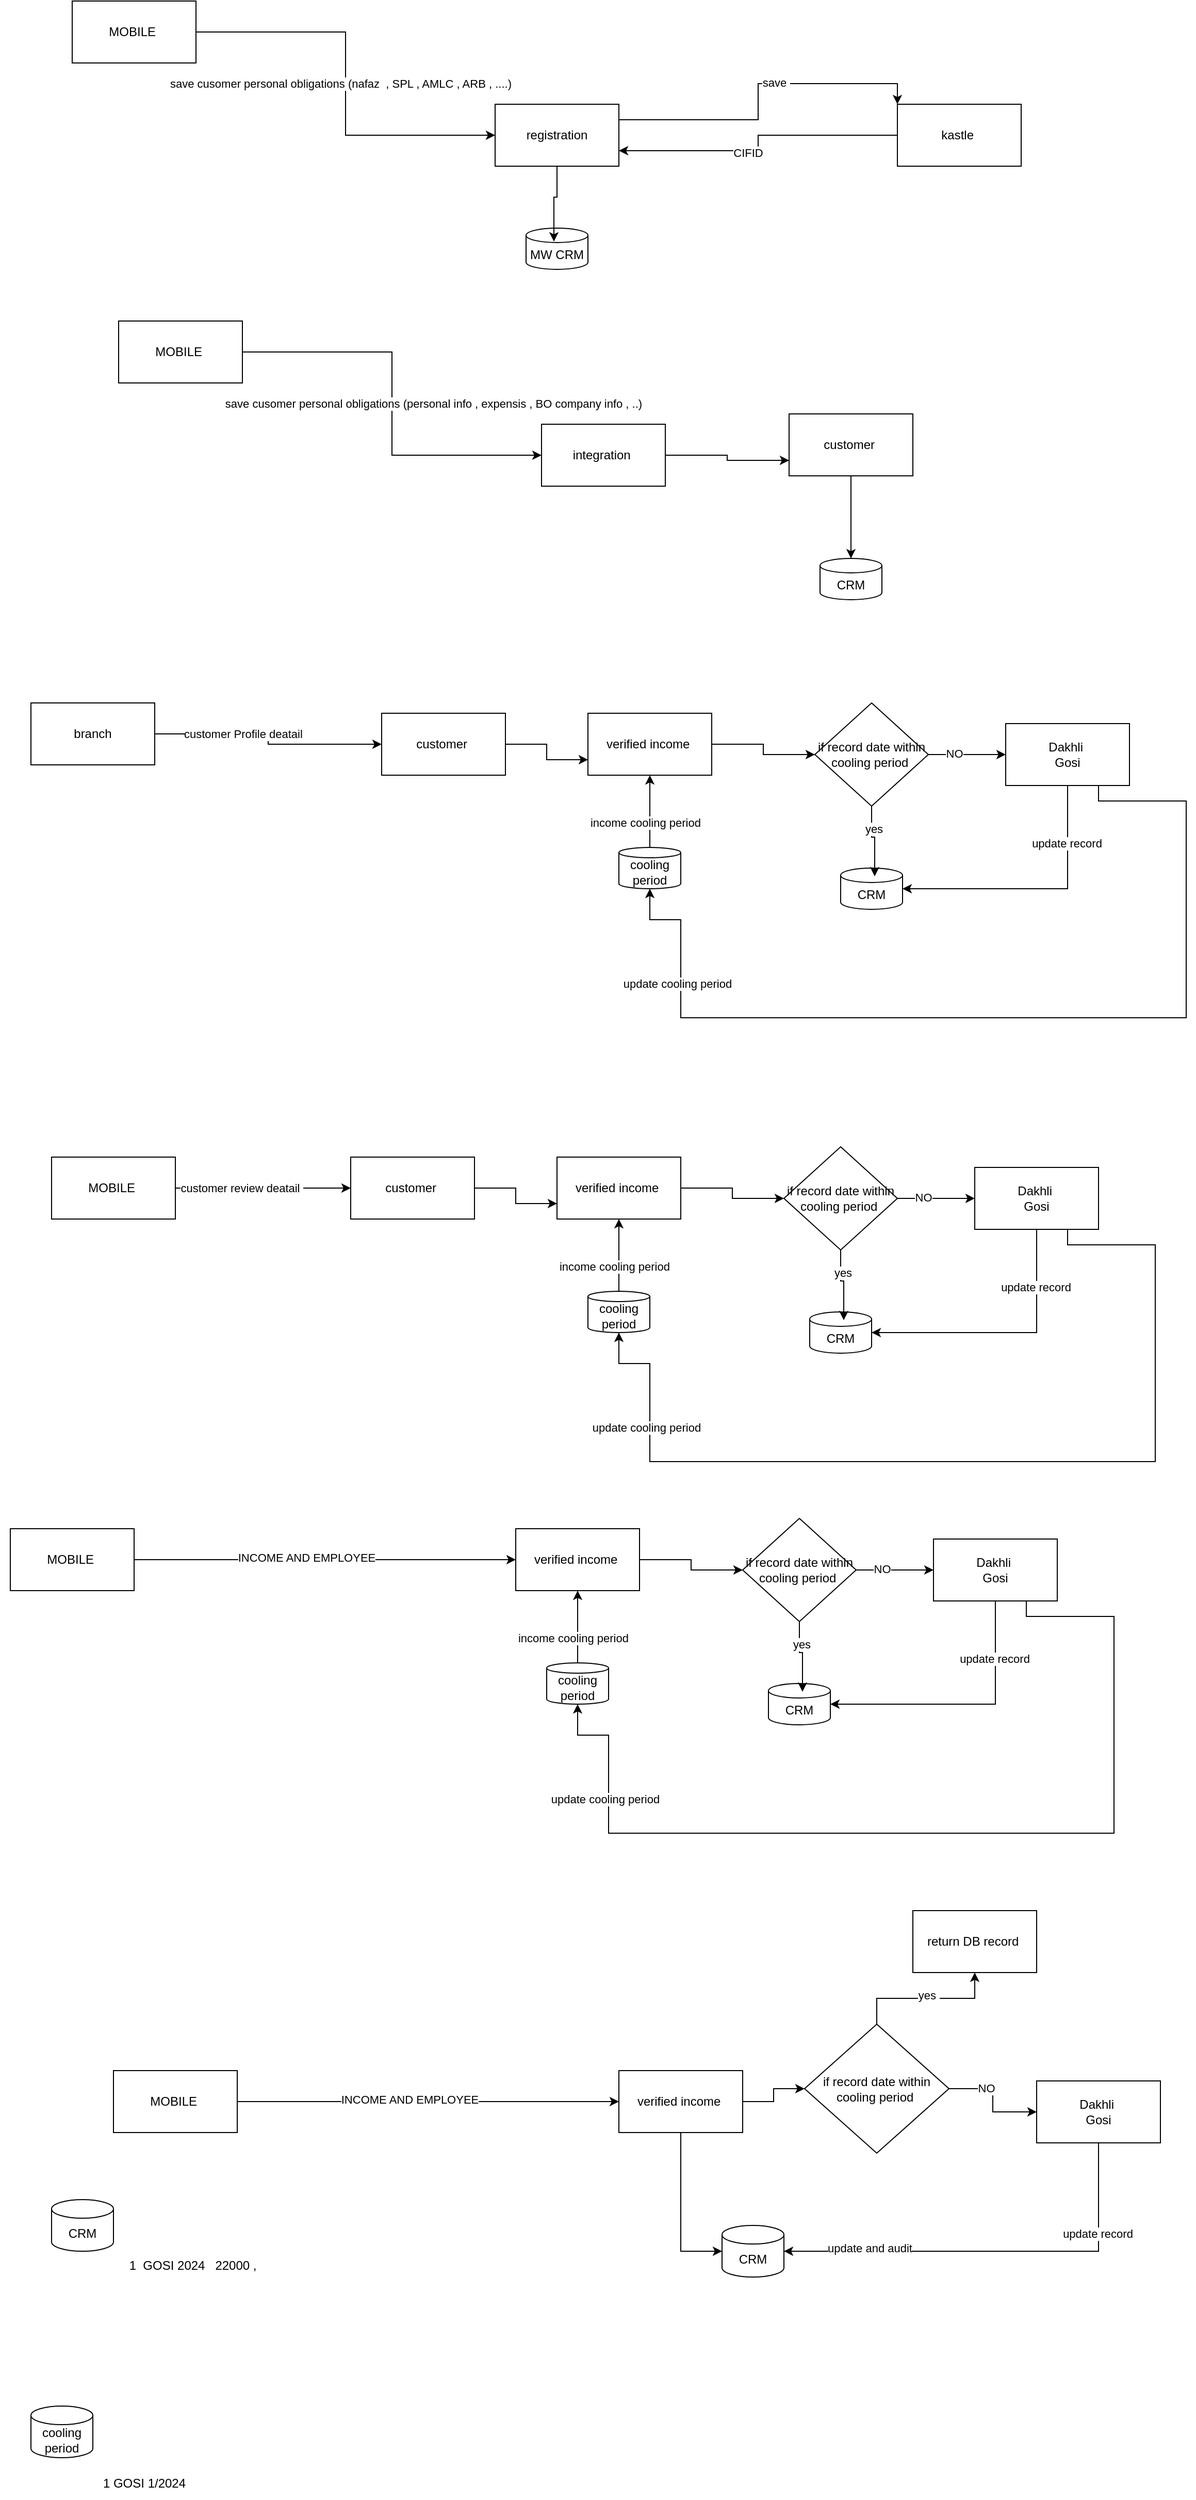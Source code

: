 <mxfile version="24.2.5" type="device">
  <diagram name="Page-1" id="t9EIZL0YABmuUUvArIUD">
    <mxGraphModel dx="2029" dy="2693" grid="1" gridSize="10" guides="1" tooltips="1" connect="1" arrows="1" fold="1" page="1" pageScale="1" pageWidth="4203" pageHeight="1519" math="0" shadow="0">
      <root>
        <mxCell id="0" />
        <mxCell id="1" parent="0" />
        <mxCell id="EPCZICZC988NhhyPevj1-4" value="" style="edgeStyle=orthogonalEdgeStyle;rounded=0;orthogonalLoop=1;jettySize=auto;html=1;" edge="1" parent="1" source="EPCZICZC988NhhyPevj1-1" target="EPCZICZC988NhhyPevj1-3">
          <mxGeometry relative="1" as="geometry" />
        </mxCell>
        <mxCell id="EPCZICZC988NhhyPevj1-5" value="INCOME AND EMPLOYEE" style="edgeLabel;html=1;align=center;verticalAlign=middle;resizable=0;points=[];" vertex="1" connectable="0" parent="EPCZICZC988NhhyPevj1-4">
          <mxGeometry x="-0.1" y="2" relative="1" as="geometry">
            <mxPoint as="offset" />
          </mxGeometry>
        </mxCell>
        <mxCell id="EPCZICZC988NhhyPevj1-1" value="MOBILE&amp;nbsp;" style="rounded=0;whiteSpace=wrap;html=1;" vertex="1" parent="1">
          <mxGeometry x="170" y="110" width="120" height="60" as="geometry" />
        </mxCell>
        <mxCell id="EPCZICZC988NhhyPevj1-10" value="" style="edgeStyle=orthogonalEdgeStyle;rounded=0;orthogonalLoop=1;jettySize=auto;html=1;" edge="1" parent="1" source="EPCZICZC988NhhyPevj1-3" target="EPCZICZC988NhhyPevj1-9">
          <mxGeometry relative="1" as="geometry" />
        </mxCell>
        <mxCell id="EPCZICZC988NhhyPevj1-3" value="verified income&amp;nbsp;" style="whiteSpace=wrap;html=1;rounded=0;" vertex="1" parent="1">
          <mxGeometry x="660" y="110" width="120" height="60" as="geometry" />
        </mxCell>
        <mxCell id="EPCZICZC988NhhyPevj1-7" style="edgeStyle=orthogonalEdgeStyle;rounded=0;orthogonalLoop=1;jettySize=auto;html=1;entryX=0.5;entryY=1;entryDx=0;entryDy=0;" edge="1" parent="1" source="EPCZICZC988NhhyPevj1-6" target="EPCZICZC988NhhyPevj1-3">
          <mxGeometry relative="1" as="geometry" />
        </mxCell>
        <mxCell id="EPCZICZC988NhhyPevj1-8" value="income cooling period&amp;nbsp;" style="edgeLabel;html=1;align=center;verticalAlign=middle;resizable=0;points=[];" vertex="1" connectable="0" parent="EPCZICZC988NhhyPevj1-7">
          <mxGeometry x="-0.314" y="3" relative="1" as="geometry">
            <mxPoint as="offset" />
          </mxGeometry>
        </mxCell>
        <mxCell id="EPCZICZC988NhhyPevj1-6" value="cooling period" style="shape=cylinder3;whiteSpace=wrap;html=1;boundedLbl=1;backgroundOutline=1;size=5;" vertex="1" parent="1">
          <mxGeometry x="690" y="240" width="60" height="40" as="geometry" />
        </mxCell>
        <mxCell id="EPCZICZC988NhhyPevj1-15" value="" style="edgeStyle=orthogonalEdgeStyle;rounded=0;orthogonalLoop=1;jettySize=auto;html=1;" edge="1" parent="1" source="EPCZICZC988NhhyPevj1-9" target="EPCZICZC988NhhyPevj1-14">
          <mxGeometry relative="1" as="geometry" />
        </mxCell>
        <mxCell id="EPCZICZC988NhhyPevj1-16" value="NO" style="edgeLabel;html=1;align=center;verticalAlign=middle;resizable=0;points=[];" vertex="1" connectable="0" parent="EPCZICZC988NhhyPevj1-15">
          <mxGeometry x="-0.333" y="1" relative="1" as="geometry">
            <mxPoint as="offset" />
          </mxGeometry>
        </mxCell>
        <mxCell id="EPCZICZC988NhhyPevj1-9" value="if record date within cooling period&amp;nbsp;" style="rhombus;whiteSpace=wrap;html=1;rounded=0;" vertex="1" parent="1">
          <mxGeometry x="880" y="100" width="110" height="100" as="geometry" />
        </mxCell>
        <mxCell id="EPCZICZC988NhhyPevj1-11" value="CRM" style="shape=cylinder3;whiteSpace=wrap;html=1;boundedLbl=1;backgroundOutline=1;size=7;" vertex="1" parent="1">
          <mxGeometry x="905" y="260" width="60" height="40" as="geometry" />
        </mxCell>
        <mxCell id="EPCZICZC988NhhyPevj1-12" style="edgeStyle=orthogonalEdgeStyle;rounded=0;orthogonalLoop=1;jettySize=auto;html=1;entryX=0.55;entryY=0.2;entryDx=0;entryDy=0;entryPerimeter=0;" edge="1" parent="1" source="EPCZICZC988NhhyPevj1-9" target="EPCZICZC988NhhyPevj1-11">
          <mxGeometry relative="1" as="geometry" />
        </mxCell>
        <mxCell id="EPCZICZC988NhhyPevj1-13" value="yes" style="edgeLabel;html=1;align=center;verticalAlign=middle;resizable=0;points=[];" vertex="1" connectable="0" parent="EPCZICZC988NhhyPevj1-12">
          <mxGeometry x="-0.397" y="2" relative="1" as="geometry">
            <mxPoint as="offset" />
          </mxGeometry>
        </mxCell>
        <mxCell id="EPCZICZC988NhhyPevj1-14" value="Dakhli&amp;nbsp;&lt;div&gt;Gosi&lt;/div&gt;" style="whiteSpace=wrap;html=1;rounded=0;" vertex="1" parent="1">
          <mxGeometry x="1065" y="120" width="120" height="60" as="geometry" />
        </mxCell>
        <mxCell id="EPCZICZC988NhhyPevj1-18" style="edgeStyle=orthogonalEdgeStyle;rounded=0;orthogonalLoop=1;jettySize=auto;html=1;entryX=1;entryY=0.5;entryDx=0;entryDy=0;entryPerimeter=0;exitX=0.5;exitY=1;exitDx=0;exitDy=0;" edge="1" parent="1" source="EPCZICZC988NhhyPevj1-14" target="EPCZICZC988NhhyPevj1-11">
          <mxGeometry relative="1" as="geometry">
            <mxPoint x="1210" y="280" as="sourcePoint" />
            <mxPoint x="1110" y="423" as="targetPoint" />
          </mxGeometry>
        </mxCell>
        <mxCell id="EPCZICZC988NhhyPevj1-19" value="update record" style="edgeLabel;html=1;align=center;verticalAlign=middle;resizable=0;points=[];" vertex="1" connectable="0" parent="EPCZICZC988NhhyPevj1-18">
          <mxGeometry x="-0.57" y="-1" relative="1" as="geometry">
            <mxPoint as="offset" />
          </mxGeometry>
        </mxCell>
        <mxCell id="EPCZICZC988NhhyPevj1-20" style="edgeStyle=orthogonalEdgeStyle;rounded=0;orthogonalLoop=1;jettySize=auto;html=1;entryX=0.5;entryY=1;entryDx=0;entryDy=0;entryPerimeter=0;exitX=1;exitY=0.5;exitDx=0;exitDy=0;" edge="1" parent="1" target="EPCZICZC988NhhyPevj1-6">
          <mxGeometry relative="1" as="geometry">
            <mxPoint x="1155" y="180" as="sourcePoint" />
            <mxPoint x="690" y="310" as="targetPoint" />
            <Array as="points">
              <mxPoint x="1155" y="195" />
              <mxPoint x="1240" y="195" />
              <mxPoint x="1240" y="405" />
              <mxPoint x="750" y="405" />
              <mxPoint x="750" y="310" />
              <mxPoint x="720" y="310" />
            </Array>
          </mxGeometry>
        </mxCell>
        <mxCell id="EPCZICZC988NhhyPevj1-21" value="update cooling period&amp;nbsp;" style="edgeLabel;html=1;align=center;verticalAlign=middle;resizable=0;points=[];" vertex="1" connectable="0" parent="EPCZICZC988NhhyPevj1-20">
          <mxGeometry x="0.744" y="2" relative="1" as="geometry">
            <mxPoint as="offset" />
          </mxGeometry>
        </mxCell>
        <mxCell id="EPCZICZC988NhhyPevj1-22" value="" style="edgeStyle=orthogonalEdgeStyle;rounded=0;orthogonalLoop=1;jettySize=auto;html=1;" edge="1" parent="1" source="EPCZICZC988NhhyPevj1-24" target="EPCZICZC988NhhyPevj1-26">
          <mxGeometry relative="1" as="geometry" />
        </mxCell>
        <mxCell id="EPCZICZC988NhhyPevj1-23" value="INCOME AND EMPLOYEE" style="edgeLabel;html=1;align=center;verticalAlign=middle;resizable=0;points=[];" vertex="1" connectable="0" parent="EPCZICZC988NhhyPevj1-22">
          <mxGeometry x="-0.1" y="2" relative="1" as="geometry">
            <mxPoint as="offset" />
          </mxGeometry>
        </mxCell>
        <mxCell id="EPCZICZC988NhhyPevj1-24" value="MOBILE&amp;nbsp;" style="rounded=0;whiteSpace=wrap;html=1;" vertex="1" parent="1">
          <mxGeometry x="270" y="635" width="120" height="60" as="geometry" />
        </mxCell>
        <mxCell id="EPCZICZC988NhhyPevj1-25" value="" style="edgeStyle=orthogonalEdgeStyle;rounded=0;orthogonalLoop=1;jettySize=auto;html=1;" edge="1" parent="1" source="EPCZICZC988NhhyPevj1-26" target="EPCZICZC988NhhyPevj1-32">
          <mxGeometry relative="1" as="geometry" />
        </mxCell>
        <mxCell id="EPCZICZC988NhhyPevj1-26" value="verified income&amp;nbsp;" style="whiteSpace=wrap;html=1;rounded=0;" vertex="1" parent="1">
          <mxGeometry x="760" y="635" width="120" height="60" as="geometry" />
        </mxCell>
        <mxCell id="EPCZICZC988NhhyPevj1-30" value="" style="edgeStyle=orthogonalEdgeStyle;rounded=0;orthogonalLoop=1;jettySize=auto;html=1;" edge="1" parent="1" source="EPCZICZC988NhhyPevj1-32" target="EPCZICZC988NhhyPevj1-36">
          <mxGeometry relative="1" as="geometry" />
        </mxCell>
        <mxCell id="EPCZICZC988NhhyPevj1-31" value="NO" style="edgeLabel;html=1;align=center;verticalAlign=middle;resizable=0;points=[];" vertex="1" connectable="0" parent="EPCZICZC988NhhyPevj1-30">
          <mxGeometry x="-0.333" y="1" relative="1" as="geometry">
            <mxPoint as="offset" />
          </mxGeometry>
        </mxCell>
        <mxCell id="EPCZICZC988NhhyPevj1-53" value="" style="edgeStyle=orthogonalEdgeStyle;rounded=0;orthogonalLoop=1;jettySize=auto;html=1;" edge="1" parent="1" source="EPCZICZC988NhhyPevj1-32" target="EPCZICZC988NhhyPevj1-52">
          <mxGeometry relative="1" as="geometry" />
        </mxCell>
        <mxCell id="EPCZICZC988NhhyPevj1-54" value="yes&amp;nbsp;" style="edgeLabel;html=1;align=center;verticalAlign=middle;resizable=0;points=[];" vertex="1" connectable="0" parent="EPCZICZC988NhhyPevj1-53">
          <mxGeometry x="0.035" y="3" relative="1" as="geometry">
            <mxPoint as="offset" />
          </mxGeometry>
        </mxCell>
        <mxCell id="EPCZICZC988NhhyPevj1-32" value="if record date within cooling period&amp;nbsp;" style="rhombus;whiteSpace=wrap;html=1;rounded=0;" vertex="1" parent="1">
          <mxGeometry x="940" y="590" width="140" height="125" as="geometry" />
        </mxCell>
        <mxCell id="EPCZICZC988NhhyPevj1-33" value="CRM" style="shape=cylinder3;whiteSpace=wrap;html=1;boundedLbl=1;backgroundOutline=1;size=9;" vertex="1" parent="1">
          <mxGeometry x="860" y="785" width="60" height="50" as="geometry" />
        </mxCell>
        <mxCell id="EPCZICZC988NhhyPevj1-36" value="Dakhli&amp;nbsp;&lt;div&gt;Gosi&lt;/div&gt;" style="whiteSpace=wrap;html=1;rounded=0;" vertex="1" parent="1">
          <mxGeometry x="1165" y="645" width="120" height="60" as="geometry" />
        </mxCell>
        <mxCell id="EPCZICZC988NhhyPevj1-37" style="edgeStyle=orthogonalEdgeStyle;rounded=0;orthogonalLoop=1;jettySize=auto;html=1;entryX=1;entryY=0.5;entryDx=0;entryDy=0;entryPerimeter=0;exitX=0.5;exitY=1;exitDx=0;exitDy=0;" edge="1" parent="1" source="EPCZICZC988NhhyPevj1-36" target="EPCZICZC988NhhyPevj1-33">
          <mxGeometry relative="1" as="geometry">
            <mxPoint x="1310" y="805" as="sourcePoint" />
            <mxPoint x="1210" y="948" as="targetPoint" />
          </mxGeometry>
        </mxCell>
        <mxCell id="EPCZICZC988NhhyPevj1-38" value="update record" style="edgeLabel;html=1;align=center;verticalAlign=middle;resizable=0;points=[];" vertex="1" connectable="0" parent="EPCZICZC988NhhyPevj1-37">
          <mxGeometry x="-0.57" y="-1" relative="1" as="geometry">
            <mxPoint as="offset" />
          </mxGeometry>
        </mxCell>
        <mxCell id="EPCZICZC988NhhyPevj1-55" value="update and audit" style="edgeLabel;html=1;align=center;verticalAlign=middle;resizable=0;points=[];" vertex="1" connectable="0" parent="EPCZICZC988NhhyPevj1-37">
          <mxGeometry x="0.595" y="-3" relative="1" as="geometry">
            <mxPoint as="offset" />
          </mxGeometry>
        </mxCell>
        <mxCell id="EPCZICZC988NhhyPevj1-46" value="&lt;div&gt;&lt;br&gt;&lt;/div&gt;" style="text;html=1;align=center;verticalAlign=middle;whiteSpace=wrap;rounded=0;" vertex="1" parent="1">
          <mxGeometry x="160" y="755" width="330" height="165" as="geometry" />
        </mxCell>
        <mxCell id="EPCZICZC988NhhyPevj1-47" value="CRM" style="shape=cylinder3;whiteSpace=wrap;html=1;boundedLbl=1;backgroundOutline=1;size=9;" vertex="1" parent="1">
          <mxGeometry x="210" y="760" width="60" height="50" as="geometry" />
        </mxCell>
        <mxCell id="EPCZICZC988NhhyPevj1-48" value="cooling period" style="shape=cylinder3;whiteSpace=wrap;html=1;boundedLbl=1;backgroundOutline=1;size=9;" vertex="1" parent="1">
          <mxGeometry x="190" y="960" width="60" height="50" as="geometry" />
        </mxCell>
        <mxCell id="EPCZICZC988NhhyPevj1-50" value="1 GOSI 1/2024" style="text;html=1;align=center;verticalAlign=middle;whiteSpace=wrap;rounded=0;" vertex="1" parent="1">
          <mxGeometry x="220" y="1020" width="160" height="30" as="geometry" />
        </mxCell>
        <mxCell id="EPCZICZC988NhhyPevj1-51" style="edgeStyle=orthogonalEdgeStyle;rounded=0;orthogonalLoop=1;jettySize=auto;html=1;entryX=0;entryY=0.5;entryDx=0;entryDy=0;entryPerimeter=0;exitX=0.5;exitY=1;exitDx=0;exitDy=0;" edge="1" parent="1" source="EPCZICZC988NhhyPevj1-26" target="EPCZICZC988NhhyPevj1-33">
          <mxGeometry relative="1" as="geometry">
            <mxPoint x="815" y="730" as="sourcePoint" />
            <mxPoint x="940" y="883" as="targetPoint" />
          </mxGeometry>
        </mxCell>
        <mxCell id="EPCZICZC988NhhyPevj1-52" value="return DB record&amp;nbsp;" style="whiteSpace=wrap;html=1;rounded=0;" vertex="1" parent="1">
          <mxGeometry x="1045" y="480" width="120" height="60" as="geometry" />
        </mxCell>
        <mxCell id="EPCZICZC988NhhyPevj1-58" value="&amp;nbsp;1&amp;nbsp; GOSI 2024&amp;nbsp; &amp;nbsp;22000 ,&amp;nbsp;&lt;div style=&quot;forced-color-adjust: none;&quot;&gt;&lt;br style=&quot;forced-color-adjust: none; color: rgb(0, 0, 0); font-family: Helvetica; font-size: 12px; font-style: normal; font-variant-ligatures: normal; font-variant-caps: normal; font-weight: 400; letter-spacing: normal; orphans: 2; text-align: center; text-indent: 0px; text-transform: none; widows: 2; word-spacing: 0px; -webkit-text-stroke-width: 0px; white-space: normal; background-color: rgb(251, 251, 251); text-decoration-thickness: initial; text-decoration-style: initial; text-decoration-color: initial;&quot;&gt;&lt;br&gt;&lt;br&gt;&lt;/div&gt;" style="text;whiteSpace=wrap;html=1;" vertex="1" parent="1">
          <mxGeometry x="280" y="810" width="160" height="80" as="geometry" />
        </mxCell>
        <mxCell id="EPCZICZC988NhhyPevj1-117" style="edgeStyle=orthogonalEdgeStyle;rounded=0;orthogonalLoop=1;jettySize=auto;html=1;entryX=0;entryY=0.5;entryDx=0;entryDy=0;" edge="1" parent="1" source="EPCZICZC988NhhyPevj1-99" target="EPCZICZC988NhhyPevj1-116">
          <mxGeometry relative="1" as="geometry" />
        </mxCell>
        <mxCell id="EPCZICZC988NhhyPevj1-119" value="customer review deatail&amp;nbsp;" style="edgeLabel;html=1;align=center;verticalAlign=middle;resizable=0;points=[];" vertex="1" connectable="0" parent="EPCZICZC988NhhyPevj1-117">
          <mxGeometry x="-0.247" relative="1" as="geometry">
            <mxPoint as="offset" />
          </mxGeometry>
        </mxCell>
        <mxCell id="EPCZICZC988NhhyPevj1-99" value="MOBILE&amp;nbsp;" style="rounded=0;whiteSpace=wrap;html=1;" vertex="1" parent="1">
          <mxGeometry x="210" y="-250" width="120" height="60" as="geometry" />
        </mxCell>
        <mxCell id="EPCZICZC988NhhyPevj1-100" value="" style="edgeStyle=orthogonalEdgeStyle;rounded=0;orthogonalLoop=1;jettySize=auto;html=1;" edge="1" source="EPCZICZC988NhhyPevj1-101" target="EPCZICZC988NhhyPevj1-107" parent="1">
          <mxGeometry relative="1" as="geometry" />
        </mxCell>
        <mxCell id="EPCZICZC988NhhyPevj1-101" value="verified income&amp;nbsp;" style="whiteSpace=wrap;html=1;rounded=0;" vertex="1" parent="1">
          <mxGeometry x="700" y="-250" width="120" height="60" as="geometry" />
        </mxCell>
        <mxCell id="EPCZICZC988NhhyPevj1-102" style="edgeStyle=orthogonalEdgeStyle;rounded=0;orthogonalLoop=1;jettySize=auto;html=1;entryX=0.5;entryY=1;entryDx=0;entryDy=0;" edge="1" source="EPCZICZC988NhhyPevj1-104" target="EPCZICZC988NhhyPevj1-101" parent="1">
          <mxGeometry relative="1" as="geometry" />
        </mxCell>
        <mxCell id="EPCZICZC988NhhyPevj1-103" value="income cooling period&amp;nbsp;" style="edgeLabel;html=1;align=center;verticalAlign=middle;resizable=0;points=[];" vertex="1" connectable="0" parent="EPCZICZC988NhhyPevj1-102">
          <mxGeometry x="-0.314" y="3" relative="1" as="geometry">
            <mxPoint as="offset" />
          </mxGeometry>
        </mxCell>
        <mxCell id="EPCZICZC988NhhyPevj1-104" value="cooling period" style="shape=cylinder3;whiteSpace=wrap;html=1;boundedLbl=1;backgroundOutline=1;size=5;" vertex="1" parent="1">
          <mxGeometry x="730" y="-120" width="60" height="40" as="geometry" />
        </mxCell>
        <mxCell id="EPCZICZC988NhhyPevj1-105" value="" style="edgeStyle=orthogonalEdgeStyle;rounded=0;orthogonalLoop=1;jettySize=auto;html=1;" edge="1" source="EPCZICZC988NhhyPevj1-107" target="EPCZICZC988NhhyPevj1-111" parent="1">
          <mxGeometry relative="1" as="geometry" />
        </mxCell>
        <mxCell id="EPCZICZC988NhhyPevj1-106" value="NO" style="edgeLabel;html=1;align=center;verticalAlign=middle;resizable=0;points=[];" vertex="1" connectable="0" parent="EPCZICZC988NhhyPevj1-105">
          <mxGeometry x="-0.333" y="1" relative="1" as="geometry">
            <mxPoint as="offset" />
          </mxGeometry>
        </mxCell>
        <mxCell id="EPCZICZC988NhhyPevj1-107" value="if record date within cooling period&amp;nbsp;" style="rhombus;whiteSpace=wrap;html=1;rounded=0;" vertex="1" parent="1">
          <mxGeometry x="920" y="-260" width="110" height="100" as="geometry" />
        </mxCell>
        <mxCell id="EPCZICZC988NhhyPevj1-108" value="CRM" style="shape=cylinder3;whiteSpace=wrap;html=1;boundedLbl=1;backgroundOutline=1;size=7;" vertex="1" parent="1">
          <mxGeometry x="945" y="-100" width="60" height="40" as="geometry" />
        </mxCell>
        <mxCell id="EPCZICZC988NhhyPevj1-109" style="edgeStyle=orthogonalEdgeStyle;rounded=0;orthogonalLoop=1;jettySize=auto;html=1;entryX=0.55;entryY=0.2;entryDx=0;entryDy=0;entryPerimeter=0;" edge="1" source="EPCZICZC988NhhyPevj1-107" target="EPCZICZC988NhhyPevj1-108" parent="1">
          <mxGeometry relative="1" as="geometry" />
        </mxCell>
        <mxCell id="EPCZICZC988NhhyPevj1-110" value="yes" style="edgeLabel;html=1;align=center;verticalAlign=middle;resizable=0;points=[];" vertex="1" connectable="0" parent="EPCZICZC988NhhyPevj1-109">
          <mxGeometry x="-0.397" y="2" relative="1" as="geometry">
            <mxPoint as="offset" />
          </mxGeometry>
        </mxCell>
        <mxCell id="EPCZICZC988NhhyPevj1-111" value="Dakhli&amp;nbsp;&lt;div&gt;Gosi&lt;/div&gt;" style="whiteSpace=wrap;html=1;rounded=0;" vertex="1" parent="1">
          <mxGeometry x="1105" y="-240" width="120" height="60" as="geometry" />
        </mxCell>
        <mxCell id="EPCZICZC988NhhyPevj1-112" style="edgeStyle=orthogonalEdgeStyle;rounded=0;orthogonalLoop=1;jettySize=auto;html=1;entryX=1;entryY=0.5;entryDx=0;entryDy=0;entryPerimeter=0;exitX=0.5;exitY=1;exitDx=0;exitDy=0;" edge="1" source="EPCZICZC988NhhyPevj1-111" target="EPCZICZC988NhhyPevj1-108" parent="1">
          <mxGeometry relative="1" as="geometry">
            <mxPoint x="1250" y="-80" as="sourcePoint" />
            <mxPoint x="1150" y="63" as="targetPoint" />
          </mxGeometry>
        </mxCell>
        <mxCell id="EPCZICZC988NhhyPevj1-113" value="update record" style="edgeLabel;html=1;align=center;verticalAlign=middle;resizable=0;points=[];" vertex="1" connectable="0" parent="EPCZICZC988NhhyPevj1-112">
          <mxGeometry x="-0.57" y="-1" relative="1" as="geometry">
            <mxPoint as="offset" />
          </mxGeometry>
        </mxCell>
        <mxCell id="EPCZICZC988NhhyPevj1-114" style="edgeStyle=orthogonalEdgeStyle;rounded=0;orthogonalLoop=1;jettySize=auto;html=1;entryX=0.5;entryY=1;entryDx=0;entryDy=0;entryPerimeter=0;exitX=1;exitY=0.5;exitDx=0;exitDy=0;" edge="1" target="EPCZICZC988NhhyPevj1-104" parent="1">
          <mxGeometry relative="1" as="geometry">
            <mxPoint x="1195" y="-180" as="sourcePoint" />
            <mxPoint x="730" y="-50" as="targetPoint" />
            <Array as="points">
              <mxPoint x="1195" y="-165" />
              <mxPoint x="1280" y="-165" />
              <mxPoint x="1280" y="45" />
              <mxPoint x="790" y="45" />
              <mxPoint x="790" y="-50" />
              <mxPoint x="760" y="-50" />
            </Array>
          </mxGeometry>
        </mxCell>
        <mxCell id="EPCZICZC988NhhyPevj1-115" value="update cooling period&amp;nbsp;" style="edgeLabel;html=1;align=center;verticalAlign=middle;resizable=0;points=[];" vertex="1" connectable="0" parent="EPCZICZC988NhhyPevj1-114">
          <mxGeometry x="0.744" y="2" relative="1" as="geometry">
            <mxPoint as="offset" />
          </mxGeometry>
        </mxCell>
        <mxCell id="EPCZICZC988NhhyPevj1-118" style="edgeStyle=orthogonalEdgeStyle;rounded=0;orthogonalLoop=1;jettySize=auto;html=1;entryX=0;entryY=0.75;entryDx=0;entryDy=0;" edge="1" parent="1" source="EPCZICZC988NhhyPevj1-116" target="EPCZICZC988NhhyPevj1-101">
          <mxGeometry relative="1" as="geometry" />
        </mxCell>
        <mxCell id="EPCZICZC988NhhyPevj1-116" value="customer&amp;nbsp;" style="whiteSpace=wrap;html=1;rounded=0;" vertex="1" parent="1">
          <mxGeometry x="500" y="-250" width="120" height="60" as="geometry" />
        </mxCell>
        <mxCell id="EPCZICZC988NhhyPevj1-162" style="edgeStyle=orthogonalEdgeStyle;rounded=0;orthogonalLoop=1;jettySize=auto;html=1;entryX=0;entryY=0.5;entryDx=0;entryDy=0;" edge="1" source="EPCZICZC988NhhyPevj1-164" target="EPCZICZC988NhhyPevj1-182" parent="1">
          <mxGeometry relative="1" as="geometry" />
        </mxCell>
        <mxCell id="EPCZICZC988NhhyPevj1-163" value="customer Profile deatail&amp;nbsp;" style="edgeLabel;html=1;align=center;verticalAlign=middle;resizable=0;points=[];" vertex="1" connectable="0" parent="EPCZICZC988NhhyPevj1-162">
          <mxGeometry x="-0.247" relative="1" as="geometry">
            <mxPoint as="offset" />
          </mxGeometry>
        </mxCell>
        <mxCell id="EPCZICZC988NhhyPevj1-164" value="branch" style="rounded=0;whiteSpace=wrap;html=1;" vertex="1" parent="1">
          <mxGeometry x="190" y="-690" width="120" height="60" as="geometry" />
        </mxCell>
        <mxCell id="EPCZICZC988NhhyPevj1-165" value="" style="edgeStyle=orthogonalEdgeStyle;rounded=0;orthogonalLoop=1;jettySize=auto;html=1;" edge="1" source="EPCZICZC988NhhyPevj1-166" target="EPCZICZC988NhhyPevj1-172" parent="1">
          <mxGeometry relative="1" as="geometry" />
        </mxCell>
        <mxCell id="EPCZICZC988NhhyPevj1-166" value="verified income&amp;nbsp;" style="whiteSpace=wrap;html=1;rounded=0;" vertex="1" parent="1">
          <mxGeometry x="730" y="-680" width="120" height="60" as="geometry" />
        </mxCell>
        <mxCell id="EPCZICZC988NhhyPevj1-167" style="edgeStyle=orthogonalEdgeStyle;rounded=0;orthogonalLoop=1;jettySize=auto;html=1;entryX=0.5;entryY=1;entryDx=0;entryDy=0;" edge="1" source="EPCZICZC988NhhyPevj1-169" target="EPCZICZC988NhhyPevj1-166" parent="1">
          <mxGeometry relative="1" as="geometry" />
        </mxCell>
        <mxCell id="EPCZICZC988NhhyPevj1-168" value="income cooling period&amp;nbsp;" style="edgeLabel;html=1;align=center;verticalAlign=middle;resizable=0;points=[];" vertex="1" connectable="0" parent="EPCZICZC988NhhyPevj1-167">
          <mxGeometry x="-0.314" y="3" relative="1" as="geometry">
            <mxPoint as="offset" />
          </mxGeometry>
        </mxCell>
        <mxCell id="EPCZICZC988NhhyPevj1-169" value="cooling period" style="shape=cylinder3;whiteSpace=wrap;html=1;boundedLbl=1;backgroundOutline=1;size=5;" vertex="1" parent="1">
          <mxGeometry x="760" y="-550" width="60" height="40" as="geometry" />
        </mxCell>
        <mxCell id="EPCZICZC988NhhyPevj1-170" value="" style="edgeStyle=orthogonalEdgeStyle;rounded=0;orthogonalLoop=1;jettySize=auto;html=1;" edge="1" source="EPCZICZC988NhhyPevj1-172" target="EPCZICZC988NhhyPevj1-176" parent="1">
          <mxGeometry relative="1" as="geometry" />
        </mxCell>
        <mxCell id="EPCZICZC988NhhyPevj1-171" value="NO" style="edgeLabel;html=1;align=center;verticalAlign=middle;resizable=0;points=[];" vertex="1" connectable="0" parent="EPCZICZC988NhhyPevj1-170">
          <mxGeometry x="-0.333" y="1" relative="1" as="geometry">
            <mxPoint as="offset" />
          </mxGeometry>
        </mxCell>
        <mxCell id="EPCZICZC988NhhyPevj1-172" value="if record date within cooling period&amp;nbsp;" style="rhombus;whiteSpace=wrap;html=1;rounded=0;" vertex="1" parent="1">
          <mxGeometry x="950" y="-690" width="110" height="100" as="geometry" />
        </mxCell>
        <mxCell id="EPCZICZC988NhhyPevj1-173" value="CRM" style="shape=cylinder3;whiteSpace=wrap;html=1;boundedLbl=1;backgroundOutline=1;size=7;" vertex="1" parent="1">
          <mxGeometry x="975" y="-530" width="60" height="40" as="geometry" />
        </mxCell>
        <mxCell id="EPCZICZC988NhhyPevj1-174" style="edgeStyle=orthogonalEdgeStyle;rounded=0;orthogonalLoop=1;jettySize=auto;html=1;entryX=0.55;entryY=0.2;entryDx=0;entryDy=0;entryPerimeter=0;" edge="1" source="EPCZICZC988NhhyPevj1-172" target="EPCZICZC988NhhyPevj1-173" parent="1">
          <mxGeometry relative="1" as="geometry" />
        </mxCell>
        <mxCell id="EPCZICZC988NhhyPevj1-175" value="yes" style="edgeLabel;html=1;align=center;verticalAlign=middle;resizable=0;points=[];" vertex="1" connectable="0" parent="EPCZICZC988NhhyPevj1-174">
          <mxGeometry x="-0.397" y="2" relative="1" as="geometry">
            <mxPoint as="offset" />
          </mxGeometry>
        </mxCell>
        <mxCell id="EPCZICZC988NhhyPevj1-176" value="Dakhli&amp;nbsp;&lt;div&gt;Gosi&lt;/div&gt;" style="whiteSpace=wrap;html=1;rounded=0;" vertex="1" parent="1">
          <mxGeometry x="1135" y="-670" width="120" height="60" as="geometry" />
        </mxCell>
        <mxCell id="EPCZICZC988NhhyPevj1-177" style="edgeStyle=orthogonalEdgeStyle;rounded=0;orthogonalLoop=1;jettySize=auto;html=1;entryX=1;entryY=0.5;entryDx=0;entryDy=0;entryPerimeter=0;exitX=0.5;exitY=1;exitDx=0;exitDy=0;" edge="1" source="EPCZICZC988NhhyPevj1-176" target="EPCZICZC988NhhyPevj1-173" parent="1">
          <mxGeometry relative="1" as="geometry">
            <mxPoint x="1280" y="-510" as="sourcePoint" />
            <mxPoint x="1180" y="-367" as="targetPoint" />
          </mxGeometry>
        </mxCell>
        <mxCell id="EPCZICZC988NhhyPevj1-178" value="update record" style="edgeLabel;html=1;align=center;verticalAlign=middle;resizable=0;points=[];" vertex="1" connectable="0" parent="EPCZICZC988NhhyPevj1-177">
          <mxGeometry x="-0.57" y="-1" relative="1" as="geometry">
            <mxPoint as="offset" />
          </mxGeometry>
        </mxCell>
        <mxCell id="EPCZICZC988NhhyPevj1-179" style="edgeStyle=orthogonalEdgeStyle;rounded=0;orthogonalLoop=1;jettySize=auto;html=1;entryX=0.5;entryY=1;entryDx=0;entryDy=0;entryPerimeter=0;exitX=1;exitY=0.5;exitDx=0;exitDy=0;" edge="1" target="EPCZICZC988NhhyPevj1-169" parent="1">
          <mxGeometry relative="1" as="geometry">
            <mxPoint x="1225" y="-610" as="sourcePoint" />
            <mxPoint x="760" y="-480" as="targetPoint" />
            <Array as="points">
              <mxPoint x="1225" y="-595" />
              <mxPoint x="1310" y="-595" />
              <mxPoint x="1310" y="-385" />
              <mxPoint x="820" y="-385" />
              <mxPoint x="820" y="-480" />
              <mxPoint x="790" y="-480" />
            </Array>
          </mxGeometry>
        </mxCell>
        <mxCell id="EPCZICZC988NhhyPevj1-180" value="update cooling period&amp;nbsp;" style="edgeLabel;html=1;align=center;verticalAlign=middle;resizable=0;points=[];" vertex="1" connectable="0" parent="EPCZICZC988NhhyPevj1-179">
          <mxGeometry x="0.744" y="2" relative="1" as="geometry">
            <mxPoint as="offset" />
          </mxGeometry>
        </mxCell>
        <mxCell id="EPCZICZC988NhhyPevj1-181" style="edgeStyle=orthogonalEdgeStyle;rounded=0;orthogonalLoop=1;jettySize=auto;html=1;entryX=0;entryY=0.75;entryDx=0;entryDy=0;" edge="1" source="EPCZICZC988NhhyPevj1-182" target="EPCZICZC988NhhyPevj1-166" parent="1">
          <mxGeometry relative="1" as="geometry" />
        </mxCell>
        <mxCell id="EPCZICZC988NhhyPevj1-182" value="customer&amp;nbsp;" style="whiteSpace=wrap;html=1;rounded=0;" vertex="1" parent="1">
          <mxGeometry x="530" y="-680" width="120" height="60" as="geometry" />
        </mxCell>
        <mxCell id="EPCZICZC988NhhyPevj1-183" style="edgeStyle=orthogonalEdgeStyle;rounded=0;orthogonalLoop=1;jettySize=auto;html=1;entryX=0;entryY=0.5;entryDx=0;entryDy=0;" edge="1" source="EPCZICZC988NhhyPevj1-185" target="EPCZICZC988NhhyPevj1-203" parent="1">
          <mxGeometry relative="1" as="geometry" />
        </mxCell>
        <mxCell id="EPCZICZC988NhhyPevj1-184" value="save cusomer personal obligations (personal info , expensis , BO company info , ..)" style="edgeLabel;html=1;align=center;verticalAlign=middle;resizable=0;points=[];" vertex="1" connectable="0" parent="EPCZICZC988NhhyPevj1-183">
          <mxGeometry x="-0.247" relative="1" as="geometry">
            <mxPoint x="40" y="48" as="offset" />
          </mxGeometry>
        </mxCell>
        <mxCell id="EPCZICZC988NhhyPevj1-185" value="MOBILE&amp;nbsp;" style="rounded=0;whiteSpace=wrap;html=1;" vertex="1" parent="1">
          <mxGeometry x="275" y="-1060" width="120" height="60" as="geometry" />
        </mxCell>
        <mxCell id="EPCZICZC988NhhyPevj1-187" value="customer&amp;nbsp;" style="whiteSpace=wrap;html=1;rounded=0;" vertex="1" parent="1">
          <mxGeometry x="925" y="-970" width="120" height="60" as="geometry" />
        </mxCell>
        <mxCell id="EPCZICZC988NhhyPevj1-194" value="CRM" style="shape=cylinder3;whiteSpace=wrap;html=1;boundedLbl=1;backgroundOutline=1;size=7;" vertex="1" parent="1">
          <mxGeometry x="955" y="-830" width="60" height="40" as="geometry" />
        </mxCell>
        <mxCell id="EPCZICZC988NhhyPevj1-202" style="edgeStyle=orthogonalEdgeStyle;rounded=0;orthogonalLoop=1;jettySize=auto;html=1;entryX=0;entryY=0.75;entryDx=0;entryDy=0;" edge="1" source="EPCZICZC988NhhyPevj1-203" target="EPCZICZC988NhhyPevj1-187" parent="1">
          <mxGeometry relative="1" as="geometry" />
        </mxCell>
        <mxCell id="EPCZICZC988NhhyPevj1-203" value="integration&amp;nbsp;" style="whiteSpace=wrap;html=1;rounded=0;" vertex="1" parent="1">
          <mxGeometry x="685" y="-960" width="120" height="60" as="geometry" />
        </mxCell>
        <mxCell id="EPCZICZC988NhhyPevj1-207" style="edgeStyle=orthogonalEdgeStyle;rounded=0;orthogonalLoop=1;jettySize=auto;html=1;entryX=0;entryY=0.5;entryDx=0;entryDy=0;" edge="1" source="EPCZICZC988NhhyPevj1-209" target="EPCZICZC988NhhyPevj1-215" parent="1">
          <mxGeometry relative="1" as="geometry" />
        </mxCell>
        <mxCell id="EPCZICZC988NhhyPevj1-208" value="save cusomer personal obligations (nafaz&amp;nbsp; , SPL , AMLC , ARB , ....)" style="edgeLabel;html=1;align=center;verticalAlign=middle;resizable=0;points=[];" vertex="1" connectable="0" parent="EPCZICZC988NhhyPevj1-207">
          <mxGeometry x="-0.247" relative="1" as="geometry">
            <mxPoint x="-5" y="48" as="offset" />
          </mxGeometry>
        </mxCell>
        <mxCell id="EPCZICZC988NhhyPevj1-209" value="MOBILE&amp;nbsp;" style="rounded=0;whiteSpace=wrap;html=1;" vertex="1" parent="1">
          <mxGeometry x="230" y="-1370" width="120" height="60" as="geometry" />
        </mxCell>
        <mxCell id="EPCZICZC988NhhyPevj1-222" style="edgeStyle=orthogonalEdgeStyle;rounded=0;orthogonalLoop=1;jettySize=auto;html=1;entryX=1;entryY=0.75;entryDx=0;entryDy=0;" edge="1" parent="1" source="EPCZICZC988NhhyPevj1-210" target="EPCZICZC988NhhyPevj1-215">
          <mxGeometry relative="1" as="geometry" />
        </mxCell>
        <mxCell id="EPCZICZC988NhhyPevj1-223" value="CIFID" style="edgeLabel;html=1;align=center;verticalAlign=middle;resizable=0;points=[];" vertex="1" connectable="0" parent="EPCZICZC988NhhyPevj1-222">
          <mxGeometry x="0.123" y="2" relative="1" as="geometry">
            <mxPoint as="offset" />
          </mxGeometry>
        </mxCell>
        <mxCell id="EPCZICZC988NhhyPevj1-210" value="kastle&amp;nbsp;" style="whiteSpace=wrap;html=1;rounded=0;" vertex="1" parent="1">
          <mxGeometry x="1030" y="-1270" width="120" height="60" as="geometry" />
        </mxCell>
        <mxCell id="EPCZICZC988NhhyPevj1-214" style="edgeStyle=orthogonalEdgeStyle;rounded=0;orthogonalLoop=1;jettySize=auto;html=1;entryX=0;entryY=0;entryDx=0;entryDy=0;exitX=1;exitY=0.25;exitDx=0;exitDy=0;" edge="1" source="EPCZICZC988NhhyPevj1-215" target="EPCZICZC988NhhyPevj1-210" parent="1">
          <mxGeometry relative="1" as="geometry">
            <mxPoint x="775" y="-1285" as="sourcePoint" />
            <mxPoint x="900" y="-1250" as="targetPoint" />
          </mxGeometry>
        </mxCell>
        <mxCell id="EPCZICZC988NhhyPevj1-220" value="save&amp;nbsp;" style="edgeLabel;html=1;align=center;verticalAlign=middle;resizable=0;points=[];" vertex="1" connectable="0" parent="EPCZICZC988NhhyPevj1-214">
          <mxGeometry x="0.152" y="1" relative="1" as="geometry">
            <mxPoint as="offset" />
          </mxGeometry>
        </mxCell>
        <mxCell id="EPCZICZC988NhhyPevj1-215" value="registration" style="whiteSpace=wrap;html=1;rounded=0;" vertex="1" parent="1">
          <mxGeometry x="640" y="-1270" width="120" height="60" as="geometry" />
        </mxCell>
        <mxCell id="EPCZICZC988NhhyPevj1-216" value="MW CRM" style="shape=cylinder3;whiteSpace=wrap;html=1;boundedLbl=1;backgroundOutline=1;size=7;" vertex="1" parent="1">
          <mxGeometry x="670" y="-1150" width="60" height="40" as="geometry" />
        </mxCell>
        <mxCell id="EPCZICZC988NhhyPevj1-217" style="edgeStyle=orthogonalEdgeStyle;rounded=0;orthogonalLoop=1;jettySize=auto;html=1;entryX=0.45;entryY=0.325;entryDx=0;entryDy=0;entryPerimeter=0;" edge="1" parent="1" source="EPCZICZC988NhhyPevj1-215" target="EPCZICZC988NhhyPevj1-216">
          <mxGeometry relative="1" as="geometry" />
        </mxCell>
        <mxCell id="EPCZICZC988NhhyPevj1-219" style="edgeStyle=orthogonalEdgeStyle;rounded=0;orthogonalLoop=1;jettySize=auto;html=1;entryX=0.5;entryY=0;entryDx=0;entryDy=0;entryPerimeter=0;" edge="1" parent="1" source="EPCZICZC988NhhyPevj1-187" target="EPCZICZC988NhhyPevj1-194">
          <mxGeometry relative="1" as="geometry" />
        </mxCell>
      </root>
    </mxGraphModel>
  </diagram>
</mxfile>
